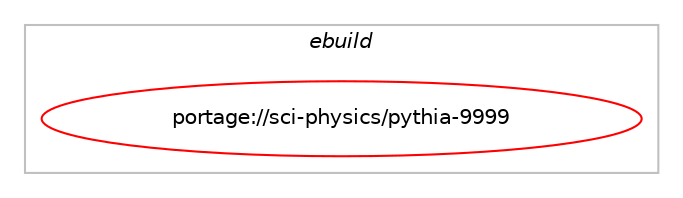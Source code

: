 digraph prolog {

# *************
# Graph options
# *************

newrank=true;
concentrate=true;
compound=true;
graph [rankdir=LR,fontname=Helvetica,fontsize=10,ranksep=1.5];#, ranksep=2.5, nodesep=0.2];
edge  [arrowhead=vee];
node  [fontname=Helvetica,fontsize=10];

# **********
# The ebuild
# **********

subgraph cluster_leftcol {
color=gray;
label=<<i>ebuild</i>>;
id [label="portage://sci-physics/pythia-9999", color=red, width=4, href="../sci-physics/pythia-9999.svg"];
}

# ****************
# The dependencies
# ****************

subgraph cluster_midcol {
color=gray;
label=<<i>dependencies</i>>;
subgraph cluster_compile {
fillcolor="#eeeeee";
style=filled;
label=<<i>compile</i>>;
# *** BEGIN UNKNOWN DEPENDENCY TYPE (TODO) ***
# id -> equal(use_conditional_group(positive,fastjet,portage://sci-physics/pythia-9999,[package_dependency(portage://sci-physics/pythia-9999,install,no,sci-physics,fastjet,none,[,,],[],[])]))
# *** END UNKNOWN DEPENDENCY TYPE (TODO) ***

# *** BEGIN UNKNOWN DEPENDENCY TYPE (TODO) ***
# id -> equal(use_conditional_group(positive,hepmc2,portage://sci-physics/pythia-9999,[package_dependency(portage://sci-physics/pythia-9999,install,no,sci-physics,hepmc,none,[,,],[slot(2),equal],[])]))
# *** END UNKNOWN DEPENDENCY TYPE (TODO) ***

# *** BEGIN UNKNOWN DEPENDENCY TYPE (TODO) ***
# id -> equal(use_conditional_group(positive,hepmc3,portage://sci-physics/pythia-9999,[package_dependency(portage://sci-physics/pythia-9999,install,no,sci-physics,hepmc,none,[,,],[slot(3),equal],[])]))
# *** END UNKNOWN DEPENDENCY TYPE (TODO) ***

# *** BEGIN UNKNOWN DEPENDENCY TYPE (TODO) ***
# id -> equal(use_conditional_group(positive,lhapdf,portage://sci-physics/pythia-9999,[package_dependency(portage://sci-physics/pythia-9999,install,no,sci-physics,lhapdf,none,[,,],any_same_slot,[])]))
# *** END UNKNOWN DEPENDENCY TYPE (TODO) ***

# *** BEGIN UNKNOWN DEPENDENCY TYPE (TODO) ***
# id -> equal(use_conditional_group(positive,test,portage://sci-physics/pythia-9999,[use_conditional_group(positive,root,portage://sci-physics/pythia-9999,[package_dependency(portage://sci-physics/pythia-9999,install,no,sci-physics,root,none,[,,],any_same_slot,[])])]))
# *** END UNKNOWN DEPENDENCY TYPE (TODO) ***

# *** BEGIN UNKNOWN DEPENDENCY TYPE (TODO) ***
# id -> equal(use_conditional_group(positive,zlib,portage://sci-physics/pythia-9999,[package_dependency(portage://sci-physics/pythia-9999,install,no,sys-libs,zlib,none,[,,],[],[])]))
# *** END UNKNOWN DEPENDENCY TYPE (TODO) ***

}
subgraph cluster_compileandrun {
fillcolor="#eeeeee";
style=filled;
label=<<i>compile and run</i>>;
}
subgraph cluster_run {
fillcolor="#eeeeee";
style=filled;
label=<<i>run</i>>;
# *** BEGIN UNKNOWN DEPENDENCY TYPE (TODO) ***
# id -> equal(use_conditional_group(positive,fastjet,portage://sci-physics/pythia-9999,[package_dependency(portage://sci-physics/pythia-9999,run,no,sci-physics,fastjet,none,[,,],[],[])]))
# *** END UNKNOWN DEPENDENCY TYPE (TODO) ***

# *** BEGIN UNKNOWN DEPENDENCY TYPE (TODO) ***
# id -> equal(use_conditional_group(positive,hepmc2,portage://sci-physics/pythia-9999,[package_dependency(portage://sci-physics/pythia-9999,run,no,sci-physics,hepmc,none,[,,],[slot(2),equal],[])]))
# *** END UNKNOWN DEPENDENCY TYPE (TODO) ***

# *** BEGIN UNKNOWN DEPENDENCY TYPE (TODO) ***
# id -> equal(use_conditional_group(positive,hepmc3,portage://sci-physics/pythia-9999,[package_dependency(portage://sci-physics/pythia-9999,run,no,sci-physics,hepmc,none,[,,],[slot(3),equal],[])]))
# *** END UNKNOWN DEPENDENCY TYPE (TODO) ***

# *** BEGIN UNKNOWN DEPENDENCY TYPE (TODO) ***
# id -> equal(use_conditional_group(positive,lhapdf,portage://sci-physics/pythia-9999,[package_dependency(portage://sci-physics/pythia-9999,run,no,sci-physics,lhapdf,none,[,,],any_same_slot,[])]))
# *** END UNKNOWN DEPENDENCY TYPE (TODO) ***

# *** BEGIN UNKNOWN DEPENDENCY TYPE (TODO) ***
# id -> equal(use_conditional_group(positive,zlib,portage://sci-physics/pythia-9999,[package_dependency(portage://sci-physics/pythia-9999,run,no,sys-libs,zlib,none,[,,],[],[])]))
# *** END UNKNOWN DEPENDENCY TYPE (TODO) ***

}
}

# **************
# The candidates
# **************

subgraph cluster_choices {
rank=same;
color=gray;
label=<<i>candidates</i>>;

}

}
